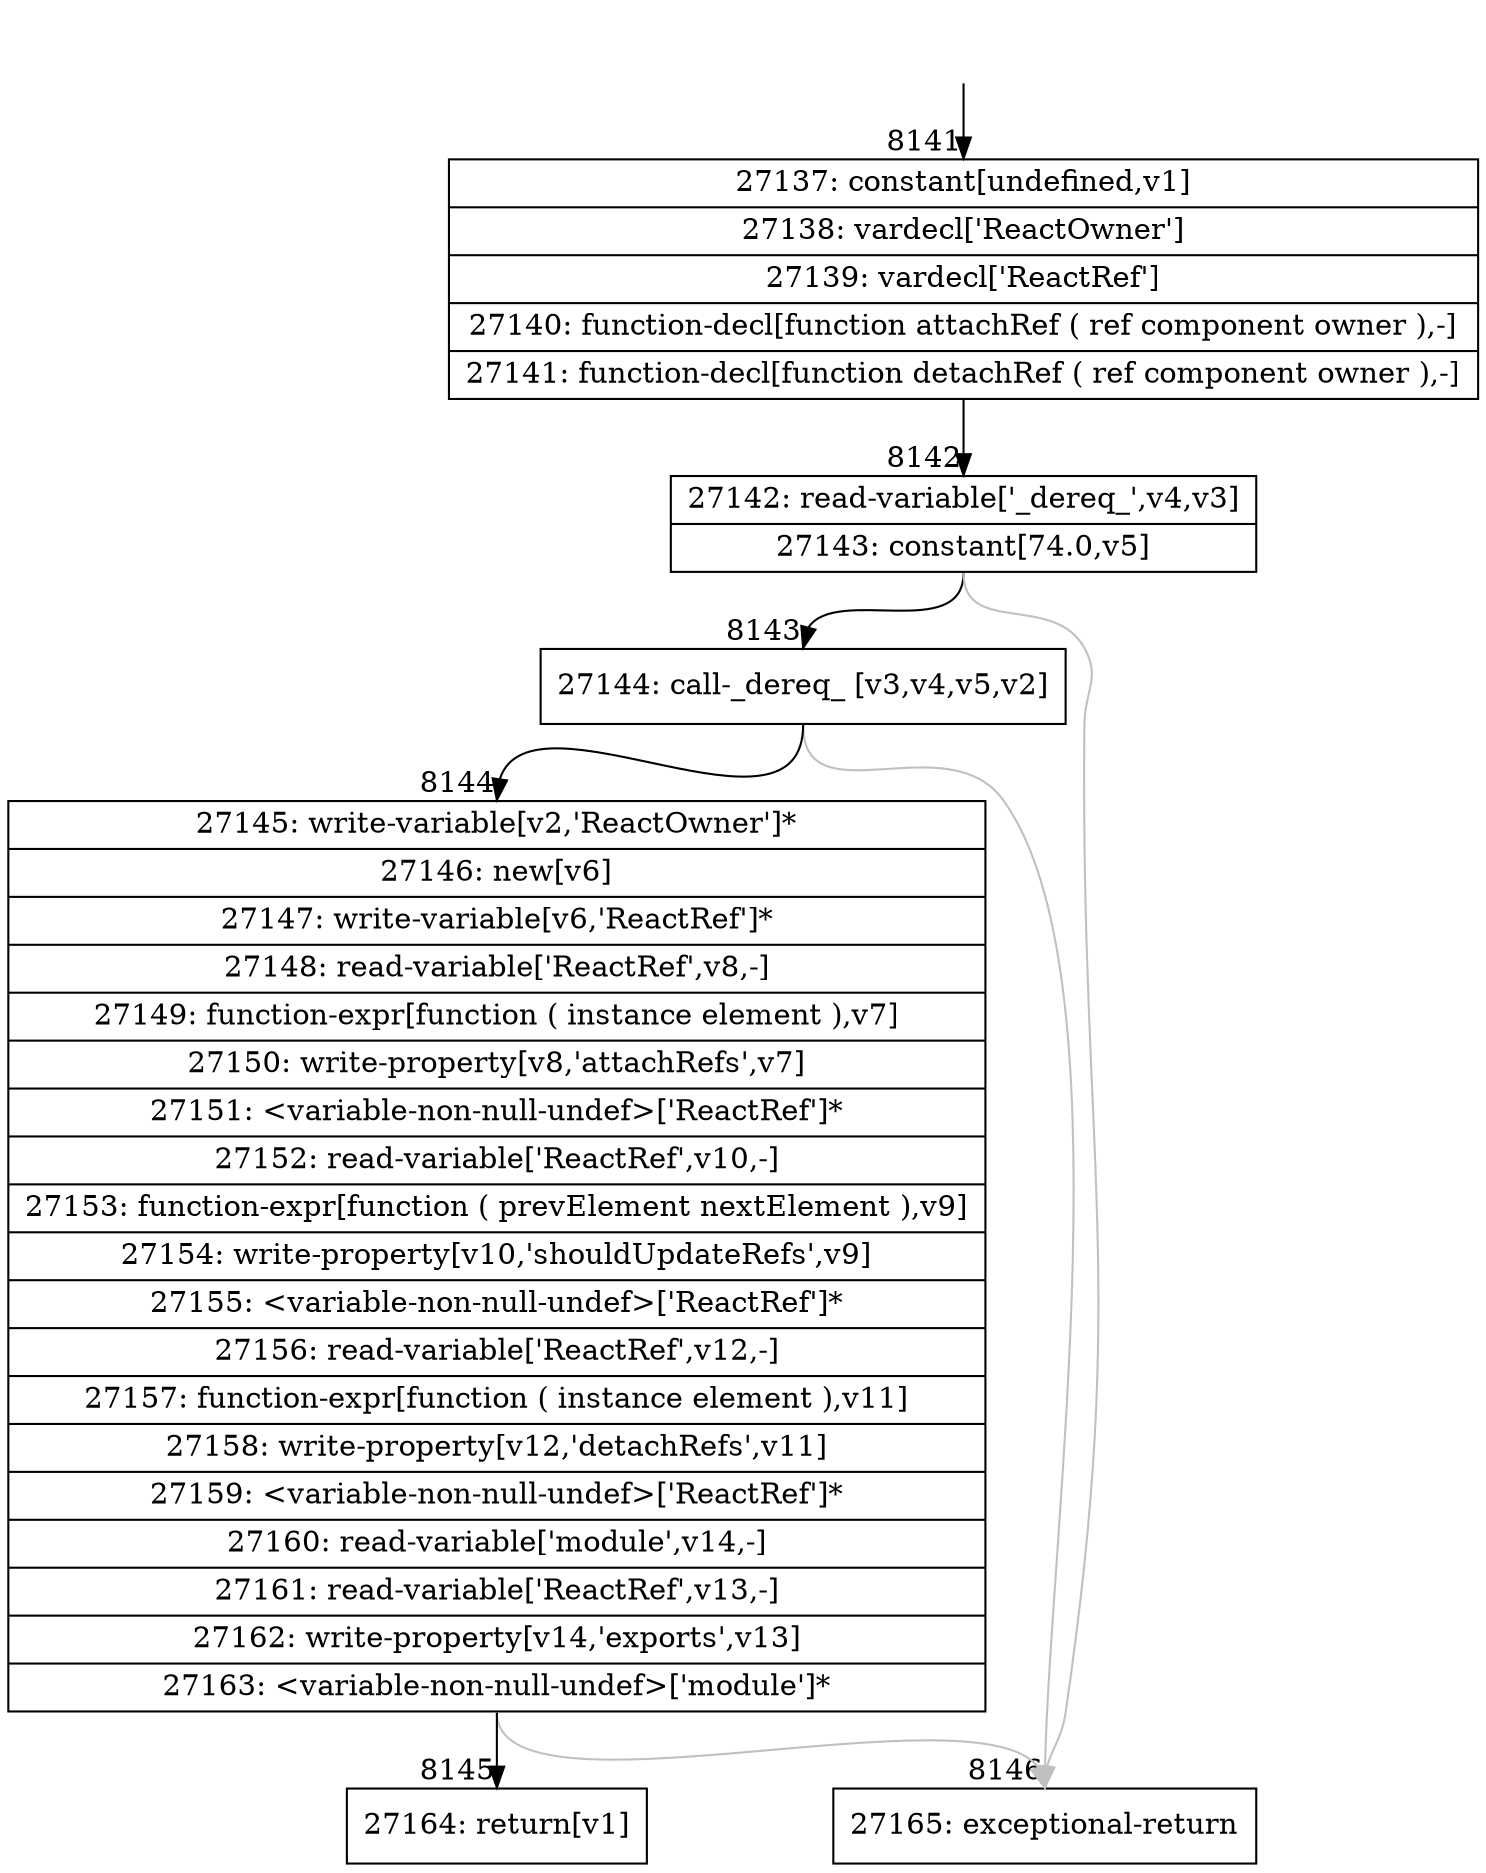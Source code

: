digraph {
rankdir="TD"
BB_entry587[shape=none,label=""];
BB_entry587 -> BB8141 [tailport=s, headport=n, headlabel="    8141"]
BB8141 [shape=record label="{27137: constant[undefined,v1]|27138: vardecl['ReactOwner']|27139: vardecl['ReactRef']|27140: function-decl[function attachRef ( ref component owner ),-]|27141: function-decl[function detachRef ( ref component owner ),-]}" ] 
BB8141 -> BB8142 [tailport=s, headport=n, headlabel="      8142"]
BB8142 [shape=record label="{27142: read-variable['_dereq_',v4,v3]|27143: constant[74.0,v5]}" ] 
BB8142 -> BB8143 [tailport=s, headport=n, headlabel="      8143"]
BB8142 -> BB8146 [tailport=s, headport=n, color=gray, headlabel="      8146"]
BB8143 [shape=record label="{27144: call-_dereq_ [v3,v4,v5,v2]}" ] 
BB8143 -> BB8144 [tailport=s, headport=n, headlabel="      8144"]
BB8143 -> BB8146 [tailport=s, headport=n, color=gray]
BB8144 [shape=record label="{27145: write-variable[v2,'ReactOwner']*|27146: new[v6]|27147: write-variable[v6,'ReactRef']*|27148: read-variable['ReactRef',v8,-]|27149: function-expr[function ( instance element ),v7]|27150: write-property[v8,'attachRefs',v7]|27151: \<variable-non-null-undef\>['ReactRef']*|27152: read-variable['ReactRef',v10,-]|27153: function-expr[function ( prevElement nextElement ),v9]|27154: write-property[v10,'shouldUpdateRefs',v9]|27155: \<variable-non-null-undef\>['ReactRef']*|27156: read-variable['ReactRef',v12,-]|27157: function-expr[function ( instance element ),v11]|27158: write-property[v12,'detachRefs',v11]|27159: \<variable-non-null-undef\>['ReactRef']*|27160: read-variable['module',v14,-]|27161: read-variable['ReactRef',v13,-]|27162: write-property[v14,'exports',v13]|27163: \<variable-non-null-undef\>['module']*}" ] 
BB8144 -> BB8145 [tailport=s, headport=n, headlabel="      8145"]
BB8144 -> BB8146 [tailport=s, headport=n, color=gray]
BB8145 [shape=record label="{27164: return[v1]}" ] 
BB8146 [shape=record label="{27165: exceptional-return}" ] 
//#$~ 14281
}
